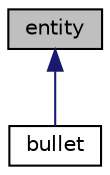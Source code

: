 digraph "entity"
{
 // INTERACTIVE_SVG=YES
  edge [fontname="Helvetica",fontsize="10",labelfontname="Helvetica",labelfontsize="10"];
  node [fontname="Helvetica",fontsize="10",shape=record];
  Node0 [label="entity",height=0.2,width=0.4,color="black", fillcolor="grey75", style="filled", fontcolor="black"];
  Node0 -> Node1 [dir="back",color="midnightblue",fontsize="10",style="solid",fontname="Helvetica"];
  Node1 [label="bullet",height=0.2,width=0.4,color="black", fillcolor="white", style="filled",URL="$classbullet.html",tooltip="Entity embedding the minimal composition of attributes to be a bullet usable in a shoot&#39;em&#39;up..."];
}
